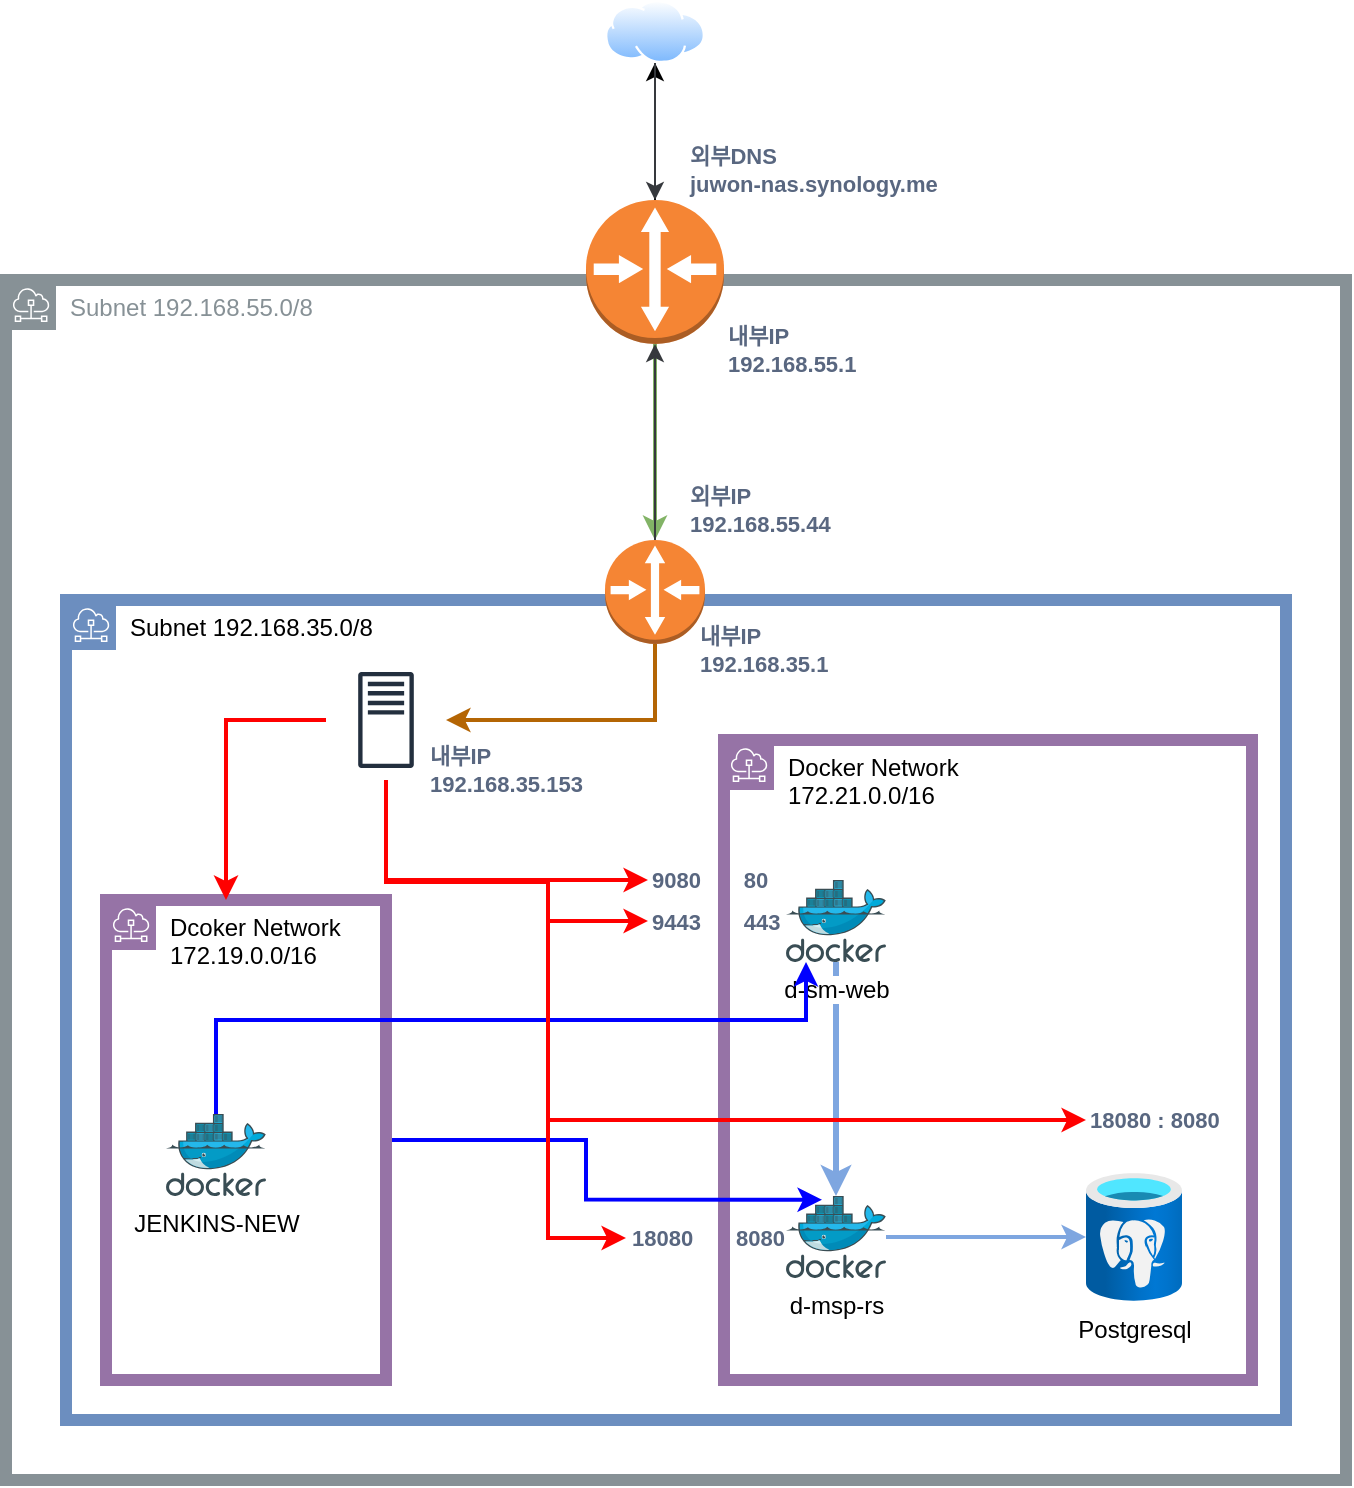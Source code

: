 <mxfile version="21.2.9" type="github">
  <diagram name="페이지-1" id="QQ_OfKvBQO5K5sDEvk7o">
    <mxGraphModel dx="772" dy="888" grid="1" gridSize="10" guides="1" tooltips="1" connect="1" arrows="1" fold="1" page="1" pageScale="1" pageWidth="827" pageHeight="1169" math="0" shadow="0">
      <root>
        <mxCell id="0" />
        <mxCell id="1" parent="0" />
        <mxCell id="AI55lBEJomkHNVLtmwJt-16" value="Subnet 192.168.55.0/8" style="sketch=0;outlineConnect=0;gradientColor=none;html=1;whiteSpace=wrap;fontSize=12;fontStyle=0;shape=mxgraph.aws4.group;grIcon=mxgraph.aws4.group_subnet;strokeColor=#879196;fillColor=none;verticalAlign=top;align=left;spacingLeft=30;fontColor=#879196;dashed=0;strokeWidth=6;" parent="1" vertex="1">
          <mxGeometry x="70" y="150" width="670" height="600" as="geometry" />
        </mxCell>
        <mxCell id="AI55lBEJomkHNVLtmwJt-17" value="Subnet 192.168.35.0/8" style="sketch=0;outlineConnect=0;html=1;whiteSpace=wrap;fontSize=12;fontStyle=0;shape=mxgraph.aws4.group;grIcon=mxgraph.aws4.group_subnet;strokeColor=#6c8ebf;fillColor=none;verticalAlign=top;align=left;spacingLeft=30;dashed=0;strokeWidth=6;" parent="1" vertex="1">
          <mxGeometry x="100" y="310" width="610" height="410" as="geometry" />
        </mxCell>
        <mxCell id="AI55lBEJomkHNVLtmwJt-30" style="edgeStyle=orthogonalEdgeStyle;rounded=0;orthogonalLoop=1;jettySize=auto;html=1;entryX=0.5;entryY=0;entryDx=0;entryDy=0;entryPerimeter=0;strokeWidth=2;fillColor=#d5e8d4;gradientColor=#97d077;strokeColor=#82b366;" parent="1" source="AI55lBEJomkHNVLtmwJt-19" target="AI55lBEJomkHNVLtmwJt-29" edge="1">
          <mxGeometry relative="1" as="geometry" />
        </mxCell>
        <mxCell id="AI55lBEJomkHNVLtmwJt-36" style="edgeStyle=orthogonalEdgeStyle;rounded=0;orthogonalLoop=1;jettySize=auto;html=1;entryX=0.5;entryY=1;entryDx=0;entryDy=0;" parent="1" source="AI55lBEJomkHNVLtmwJt-19" target="AI55lBEJomkHNVLtmwJt-34" edge="1">
          <mxGeometry relative="1" as="geometry" />
        </mxCell>
        <mxCell id="AI55lBEJomkHNVLtmwJt-19" value="" style="outlineConnect=0;dashed=0;verticalLabelPosition=bottom;verticalAlign=top;align=center;html=1;shape=mxgraph.aws3.router;fillColor=#F58534;gradientColor=none;" parent="1" vertex="1">
          <mxGeometry x="360" y="110" width="69" height="72" as="geometry" />
        </mxCell>
        <mxCell id="AI55lBEJomkHNVLtmwJt-40" style="edgeStyle=orthogonalEdgeStyle;rounded=0;orthogonalLoop=1;jettySize=auto;html=1;fillColor=#fad7ac;strokeColor=#b46504;strokeWidth=2;" parent="1" source="AI55lBEJomkHNVLtmwJt-29" target="AI55lBEJomkHNVLtmwJt-39" edge="1">
          <mxGeometry relative="1" as="geometry">
            <Array as="points">
              <mxPoint x="395" y="370" />
            </Array>
          </mxGeometry>
        </mxCell>
        <mxCell id="AI55lBEJomkHNVLtmwJt-55" style="edgeStyle=orthogonalEdgeStyle;rounded=0;orthogonalLoop=1;jettySize=auto;html=1;fillColor=#cdeb8b;strokeColor=#36393d;entryX=0.5;entryY=1;entryDx=0;entryDy=0;entryPerimeter=0;" parent="1" source="AI55lBEJomkHNVLtmwJt-29" target="AI55lBEJomkHNVLtmwJt-19" edge="1">
          <mxGeometry relative="1" as="geometry">
            <mxPoint x="394.5" y="190" as="targetPoint" />
          </mxGeometry>
        </mxCell>
        <mxCell id="AI55lBEJomkHNVLtmwJt-29" value="" style="outlineConnect=0;dashed=0;verticalLabelPosition=bottom;verticalAlign=top;align=center;html=1;shape=mxgraph.aws3.router;fillColor=#F58534;gradientColor=none;" parent="1" vertex="1">
          <mxGeometry x="369.5" y="280" width="50" height="52" as="geometry" />
        </mxCell>
        <mxCell id="AI55lBEJomkHNVLtmwJt-31" value="Docker Network&amp;nbsp;&lt;br&gt;172.21.0.0/16" style="sketch=0;outlineConnect=0;html=1;whiteSpace=wrap;fontSize=12;fontStyle=0;shape=mxgraph.aws4.group;grIcon=mxgraph.aws4.group_subnet;strokeColor=#9673a6;fillColor=none;verticalAlign=top;align=left;spacingLeft=30;dashed=0;strokeWidth=6;" parent="1" vertex="1">
          <mxGeometry x="429" y="380" width="264" height="320" as="geometry" />
        </mxCell>
        <mxCell id="AI55lBEJomkHNVLtmwJt-74" style="edgeStyle=orthogonalEdgeStyle;rounded=0;orthogonalLoop=1;jettySize=auto;html=1;entryX=0.36;entryY=0.045;entryDx=0;entryDy=0;entryPerimeter=0;strokeColor=#0000FF;strokeWidth=2;" parent="1" source="AI55lBEJomkHNVLtmwJt-32" target="AI55lBEJomkHNVLtmwJt-42" edge="1">
          <mxGeometry relative="1" as="geometry" />
        </mxCell>
        <mxCell id="AI55lBEJomkHNVLtmwJt-32" value="Dcoker Network&lt;br&gt;172.19.0.0/16" style="sketch=0;outlineConnect=0;html=1;whiteSpace=wrap;fontSize=12;fontStyle=0;shape=mxgraph.aws4.group;grIcon=mxgraph.aws4.group_subnet;strokeColor=#9673a6;fillColor=none;verticalAlign=top;align=left;spacingLeft=30;dashed=0;strokeWidth=6;" parent="1" vertex="1">
          <mxGeometry x="120" y="460" width="140" height="240" as="geometry" />
        </mxCell>
        <mxCell id="AI55lBEJomkHNVLtmwJt-38" style="edgeStyle=orthogonalEdgeStyle;rounded=0;orthogonalLoop=1;jettySize=auto;html=1;fillColor=#cdeb8b;strokeColor=#36393d;" parent="1" source="AI55lBEJomkHNVLtmwJt-34" target="AI55lBEJomkHNVLtmwJt-19" edge="1">
          <mxGeometry relative="1" as="geometry" />
        </mxCell>
        <mxCell id="AI55lBEJomkHNVLtmwJt-34" value="" style="image;aspect=fixed;perimeter=ellipsePerimeter;html=1;align=center;shadow=0;dashed=0;spacingTop=3;image=img/lib/active_directory/internet_cloud.svg;" parent="1" vertex="1">
          <mxGeometry x="369.5" y="10" width="50" height="31.5" as="geometry" />
        </mxCell>
        <mxCell id="AI55lBEJomkHNVLtmwJt-77" style="edgeStyle=orthogonalEdgeStyle;rounded=0;orthogonalLoop=1;jettySize=auto;html=1;strokeColor=#FF0000;strokeWidth=2;" parent="1" source="AI55lBEJomkHNVLtmwJt-39" target="AI55lBEJomkHNVLtmwJt-32" edge="1">
          <mxGeometry relative="1" as="geometry">
            <mxPoint x="180" y="450" as="targetPoint" />
            <Array as="points">
              <mxPoint x="180" y="370" />
            </Array>
          </mxGeometry>
        </mxCell>
        <mxCell id="AI55lBEJomkHNVLtmwJt-78" style="edgeStyle=orthogonalEdgeStyle;rounded=0;orthogonalLoop=1;jettySize=auto;html=1;strokeColor=#FF0000;strokeWidth=2;entryX=0;entryY=0.5;entryDx=0;entryDy=0;" parent="1" source="AI55lBEJomkHNVLtmwJt-39" target="AI55lBEJomkHNVLtmwJt-79" edge="1">
          <mxGeometry relative="1" as="geometry">
            <Array as="points">
              <mxPoint x="260" y="450" />
            </Array>
          </mxGeometry>
        </mxCell>
        <mxCell id="AI55lBEJomkHNVLtmwJt-83" style="edgeStyle=orthogonalEdgeStyle;rounded=0;orthogonalLoop=1;jettySize=auto;html=1;entryX=0;entryY=0.5;entryDx=0;entryDy=0;strokeColor=#FF0000;strokeWidth=2;" parent="1" source="AI55lBEJomkHNVLtmwJt-39" target="AI55lBEJomkHNVLtmwJt-80" edge="1">
          <mxGeometry relative="1" as="geometry">
            <Array as="points">
              <mxPoint x="260" y="450" />
              <mxPoint x="341" y="450" />
              <mxPoint x="341" y="471" />
            </Array>
          </mxGeometry>
        </mxCell>
        <mxCell id="AI55lBEJomkHNVLtmwJt-39" value="" style="sketch=0;outlineConnect=0;fontColor=#232F3E;gradientColor=none;strokeColor=#232F3E;fillColor=#ffffff;dashed=0;verticalLabelPosition=bottom;verticalAlign=top;align=center;html=1;fontSize=12;fontStyle=0;aspect=fixed;shape=mxgraph.aws4.resourceIcon;resIcon=mxgraph.aws4.traditional_server;" parent="1" vertex="1">
          <mxGeometry x="230" y="340" width="60" height="60" as="geometry" />
        </mxCell>
        <mxCell id="AI55lBEJomkHNVLtmwJt-50" style="edgeStyle=orthogonalEdgeStyle;rounded=0;orthogonalLoop=1;jettySize=auto;html=1;fillColor=#e51400;strokeColor=#7EA6E0;strokeWidth=3;" parent="1" source="AI55lBEJomkHNVLtmwJt-41" target="AI55lBEJomkHNVLtmwJt-42" edge="1">
          <mxGeometry relative="1" as="geometry" />
        </mxCell>
        <mxCell id="AI55lBEJomkHNVLtmwJt-41" value="d-sm-web" style="image;sketch=0;aspect=fixed;html=1;points=[];align=center;fontSize=12;image=img/lib/mscae/Docker.svg;" parent="1" vertex="1">
          <mxGeometry x="460" y="450" width="50" height="41" as="geometry" />
        </mxCell>
        <mxCell id="AI55lBEJomkHNVLtmwJt-51" style="edgeStyle=orthogonalEdgeStyle;rounded=0;orthogonalLoop=1;jettySize=auto;html=1;fillColor=#e51400;strokeColor=#7EA6E0;strokeWidth=2;" parent="1" source="AI55lBEJomkHNVLtmwJt-42" target="AI55lBEJomkHNVLtmwJt-44" edge="1">
          <mxGeometry relative="1" as="geometry" />
        </mxCell>
        <mxCell id="AI55lBEJomkHNVLtmwJt-42" value="d-msp-rs" style="image;sketch=0;aspect=fixed;html=1;points=[];align=center;fontSize=12;image=img/lib/mscae/Docker.svg;" parent="1" vertex="1">
          <mxGeometry x="460" y="608" width="50" height="41" as="geometry" />
        </mxCell>
        <mxCell id="AI55lBEJomkHNVLtmwJt-44" value="Postgresql" style="image;aspect=fixed;html=1;points=[];align=center;fontSize=12;image=img/lib/azure2/databases/Azure_Database_PostgreSQL_Server.svg;" parent="1" vertex="1">
          <mxGeometry x="610" y="596.5" width="48" height="64" as="geometry" />
        </mxCell>
        <mxCell id="AI55lBEJomkHNVLtmwJt-75" style="edgeStyle=orthogonalEdgeStyle;rounded=0;orthogonalLoop=1;jettySize=auto;html=1;strokeWidth=2;strokeColor=#0000FF;" parent="1" source="AI55lBEJomkHNVLtmwJt-59" target="AI55lBEJomkHNVLtmwJt-41" edge="1">
          <mxGeometry relative="1" as="geometry">
            <Array as="points">
              <mxPoint x="175" y="520" />
              <mxPoint x="470" y="520" />
            </Array>
          </mxGeometry>
        </mxCell>
        <mxCell id="AI55lBEJomkHNVLtmwJt-59" value="JENKINS-NEW" style="image;sketch=0;aspect=fixed;html=1;points=[];align=center;fontSize=12;image=img/lib/mscae/Docker.svg;" parent="1" vertex="1">
          <mxGeometry x="150" y="567" width="50" height="41" as="geometry" />
        </mxCell>
        <mxCell id="AI55lBEJomkHNVLtmwJt-68" value="외부DNS&lt;br&gt;juwon-nas.synology.me" style="fillColor=none;strokeColor=none;html=1;fontSize=11;fontStyle=0;align=left;fontColor=#596780;fontStyle=1;fontSize=11" parent="1" vertex="1">
          <mxGeometry x="410" y="80" width="140" height="30" as="geometry" />
        </mxCell>
        <mxCell id="AI55lBEJomkHNVLtmwJt-70" value="내부IP&lt;br&gt;192.168.55.1" style="fillColor=none;strokeColor=none;html=1;fontSize=11;fontStyle=0;align=left;fontColor=#596780;fontStyle=1;fontSize=11" parent="1" vertex="1">
          <mxGeometry x="429" y="170" width="71" height="30" as="geometry" />
        </mxCell>
        <mxCell id="AI55lBEJomkHNVLtmwJt-71" value="내부IP&lt;br&gt;192.168.35.1" style="fillColor=none;strokeColor=none;html=1;fontSize=11;fontStyle=0;align=left;fontColor=#596780;fontStyle=1;fontSize=11" parent="1" vertex="1">
          <mxGeometry x="414.5" y="320" width="71" height="30" as="geometry" />
        </mxCell>
        <mxCell id="AI55lBEJomkHNVLtmwJt-72" value="내부IP&lt;br&gt;192.168.35.153" style="fillColor=none;strokeColor=none;html=1;fontSize=11;fontStyle=0;align=left;fontColor=#596780;fontStyle=1;fontSize=11" parent="1" vertex="1">
          <mxGeometry x="279.5" y="380" width="90" height="30" as="geometry" />
        </mxCell>
        <mxCell id="AI55lBEJomkHNVLtmwJt-73" value="외부IP&lt;br&gt;192.168.55.44" style="fillColor=none;strokeColor=none;html=1;fontSize=11;fontStyle=0;align=left;fontColor=#596780;fontStyle=1;fontSize=11" parent="1" vertex="1">
          <mxGeometry x="410" y="250" width="80" height="30" as="geometry" />
        </mxCell>
        <mxCell id="AI55lBEJomkHNVLtmwJt-79" value="9080&amp;nbsp; &amp;nbsp; &amp;nbsp; &amp;nbsp;80" style="fillColor=none;strokeColor=none;html=1;fontSize=11;fontStyle=0;align=left;fontColor=#596780;fontStyle=1;fontSize=11" parent="1" vertex="1">
          <mxGeometry x="391" y="435" width="150" height="30" as="geometry" />
        </mxCell>
        <mxCell id="AI55lBEJomkHNVLtmwJt-80" value="9443&amp;nbsp; &amp;nbsp; &amp;nbsp; &amp;nbsp;443" style="fillColor=none;strokeColor=none;html=1;fontSize=11;fontStyle=0;align=left;fontColor=#596780;fontStyle=1;fontSize=11" parent="1" vertex="1">
          <mxGeometry x="391" y="455.5" width="150" height="30" as="geometry" />
        </mxCell>
        <mxCell id="AI55lBEJomkHNVLtmwJt-84" style="edgeStyle=orthogonalEdgeStyle;rounded=0;orthogonalLoop=1;jettySize=auto;html=1;strokeColor=#FF0000;strokeWidth=2;" parent="1" edge="1">
          <mxGeometry relative="1" as="geometry">
            <mxPoint x="260" y="405" as="sourcePoint" />
            <mxPoint x="380" y="629" as="targetPoint" />
            <Array as="points">
              <mxPoint x="260" y="450" />
              <mxPoint x="341" y="450" />
              <mxPoint x="341" y="629" />
            </Array>
          </mxGeometry>
        </mxCell>
        <mxCell id="AI55lBEJomkHNVLtmwJt-85" value="18080&amp;nbsp; &amp;nbsp; &amp;nbsp; &amp;nbsp;8080" style="fillColor=none;strokeColor=none;html=1;fontSize=11;fontStyle=0;align=left;fontColor=#596780;fontStyle=1;fontSize=11" parent="1" vertex="1">
          <mxGeometry x="381" y="613.5" width="150" height="30" as="geometry" />
        </mxCell>
        <mxCell id="AI55lBEJomkHNVLtmwJt-86" value="18080 : 8080" style="fillColor=none;strokeColor=none;html=1;fontSize=11;fontStyle=0;align=left;fontColor=#596780;fontStyle=1;fontSize=11" parent="1" vertex="1">
          <mxGeometry x="610" y="555" width="77" height="30" as="geometry" />
        </mxCell>
        <mxCell id="AI55lBEJomkHNVLtmwJt-87" style="edgeStyle=orthogonalEdgeStyle;rounded=0;orthogonalLoop=1;jettySize=auto;html=1;strokeColor=#FF0000;strokeWidth=2;entryX=0;entryY=0.5;entryDx=0;entryDy=0;" parent="1" target="AI55lBEJomkHNVLtmwJt-86" edge="1">
          <mxGeometry relative="1" as="geometry">
            <mxPoint x="260" y="406" as="sourcePoint" />
            <mxPoint x="580" y="561" as="targetPoint" />
            <Array as="points">
              <mxPoint x="260" y="451" />
              <mxPoint x="341" y="451" />
              <mxPoint x="341" y="570" />
            </Array>
          </mxGeometry>
        </mxCell>
      </root>
    </mxGraphModel>
  </diagram>
</mxfile>
